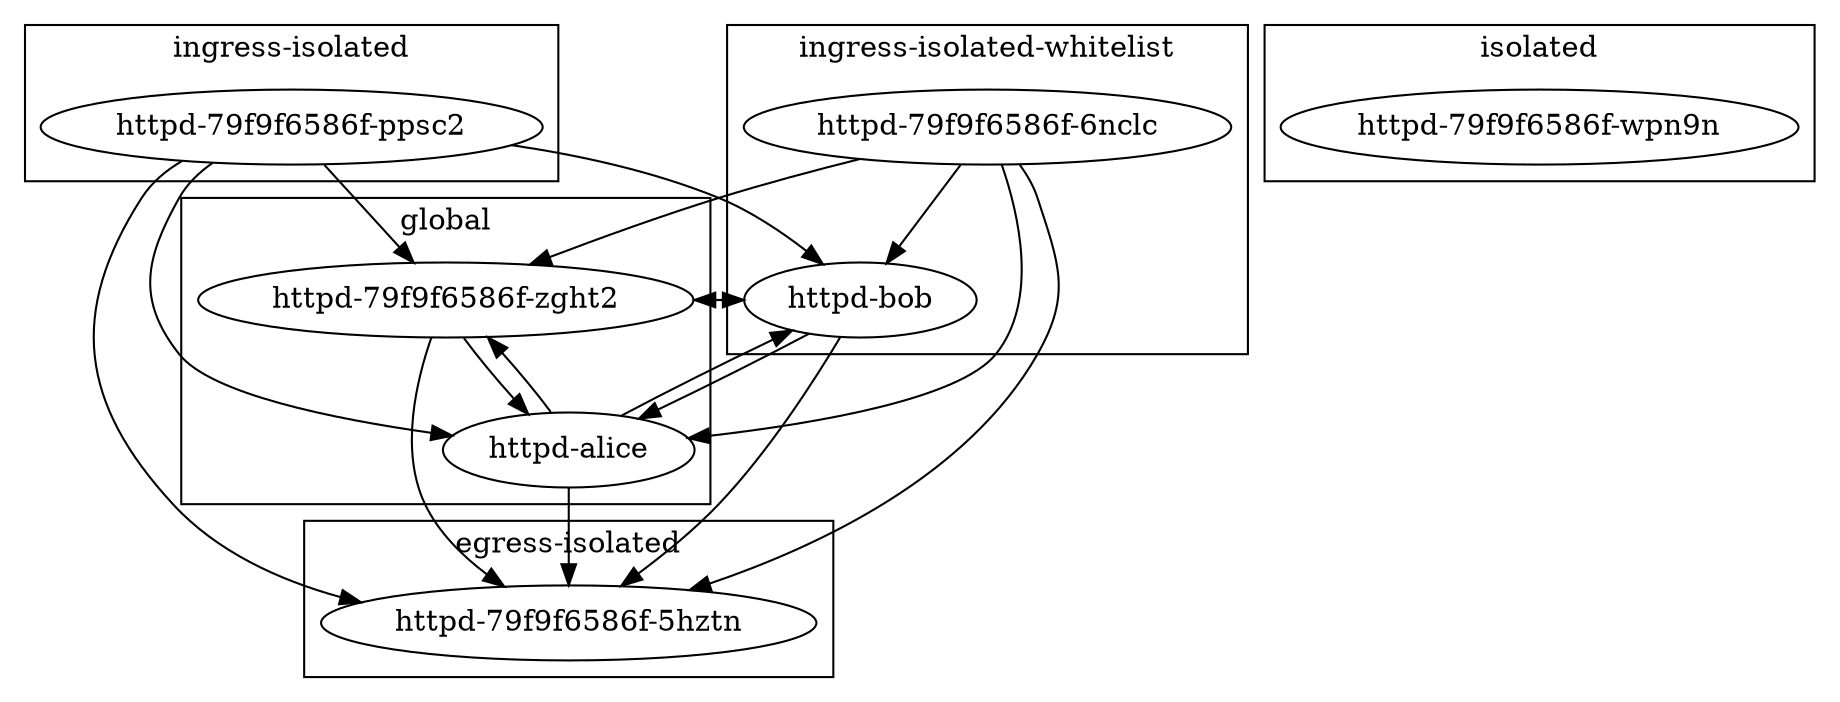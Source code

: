digraph podNetwork {
  subgraph cluster_1 {
    "httpd-79f9f6586f-6nclc";
    "httpd-bob";
    label = "ingress-isolated-whitelist"
  }
  subgraph cluster_2 {
    "httpd-79f9f6586f-ppsc2";
    label = "ingress-isolated"
  }
  subgraph cluster_3 {
    "httpd-79f9f6586f-wpn9n";
    label = "isolated"
  }
  subgraph cluster_4 {
    "httpd-79f9f6586f-5hztn";
    label = "egress-isolated"
  }
  subgraph cluster_5 {
    "httpd-79f9f6586f-zght2";
    "httpd-alice";
    label = "global"
  }
  "httpd-79f9f6586f-6nclc" -> "httpd-79f9f6586f-5hztn";
  "httpd-79f9f6586f-6nclc" -> "httpd-79f9f6586f-zght2";
  "httpd-79f9f6586f-6nclc" -> "httpd-alice";
  "httpd-79f9f6586f-6nclc" -> "httpd-bob";
  "httpd-bob" -> "httpd-79f9f6586f-5hztn";
  "httpd-bob" -> "httpd-79f9f6586f-zght2";
  "httpd-bob" -> "httpd-alice";
  "httpd-79f9f6586f-ppsc2" -> "httpd-79f9f6586f-5hztn";
  "httpd-79f9f6586f-ppsc2" -> "httpd-79f9f6586f-zght2";
  "httpd-79f9f6586f-ppsc2" -> "httpd-alice";
  "httpd-79f9f6586f-ppsc2" -> "httpd-bob";
  "httpd-79f9f6586f-zght2" -> "httpd-79f9f6586f-5hztn";
  "httpd-79f9f6586f-zght2" -> "httpd-alice";
  "httpd-79f9f6586f-zght2" -> "httpd-bob";
  "httpd-alice" -> "httpd-79f9f6586f-5hztn";
  "httpd-alice" -> "httpd-79f9f6586f-zght2";
  "httpd-alice" -> "httpd-bob";
}

